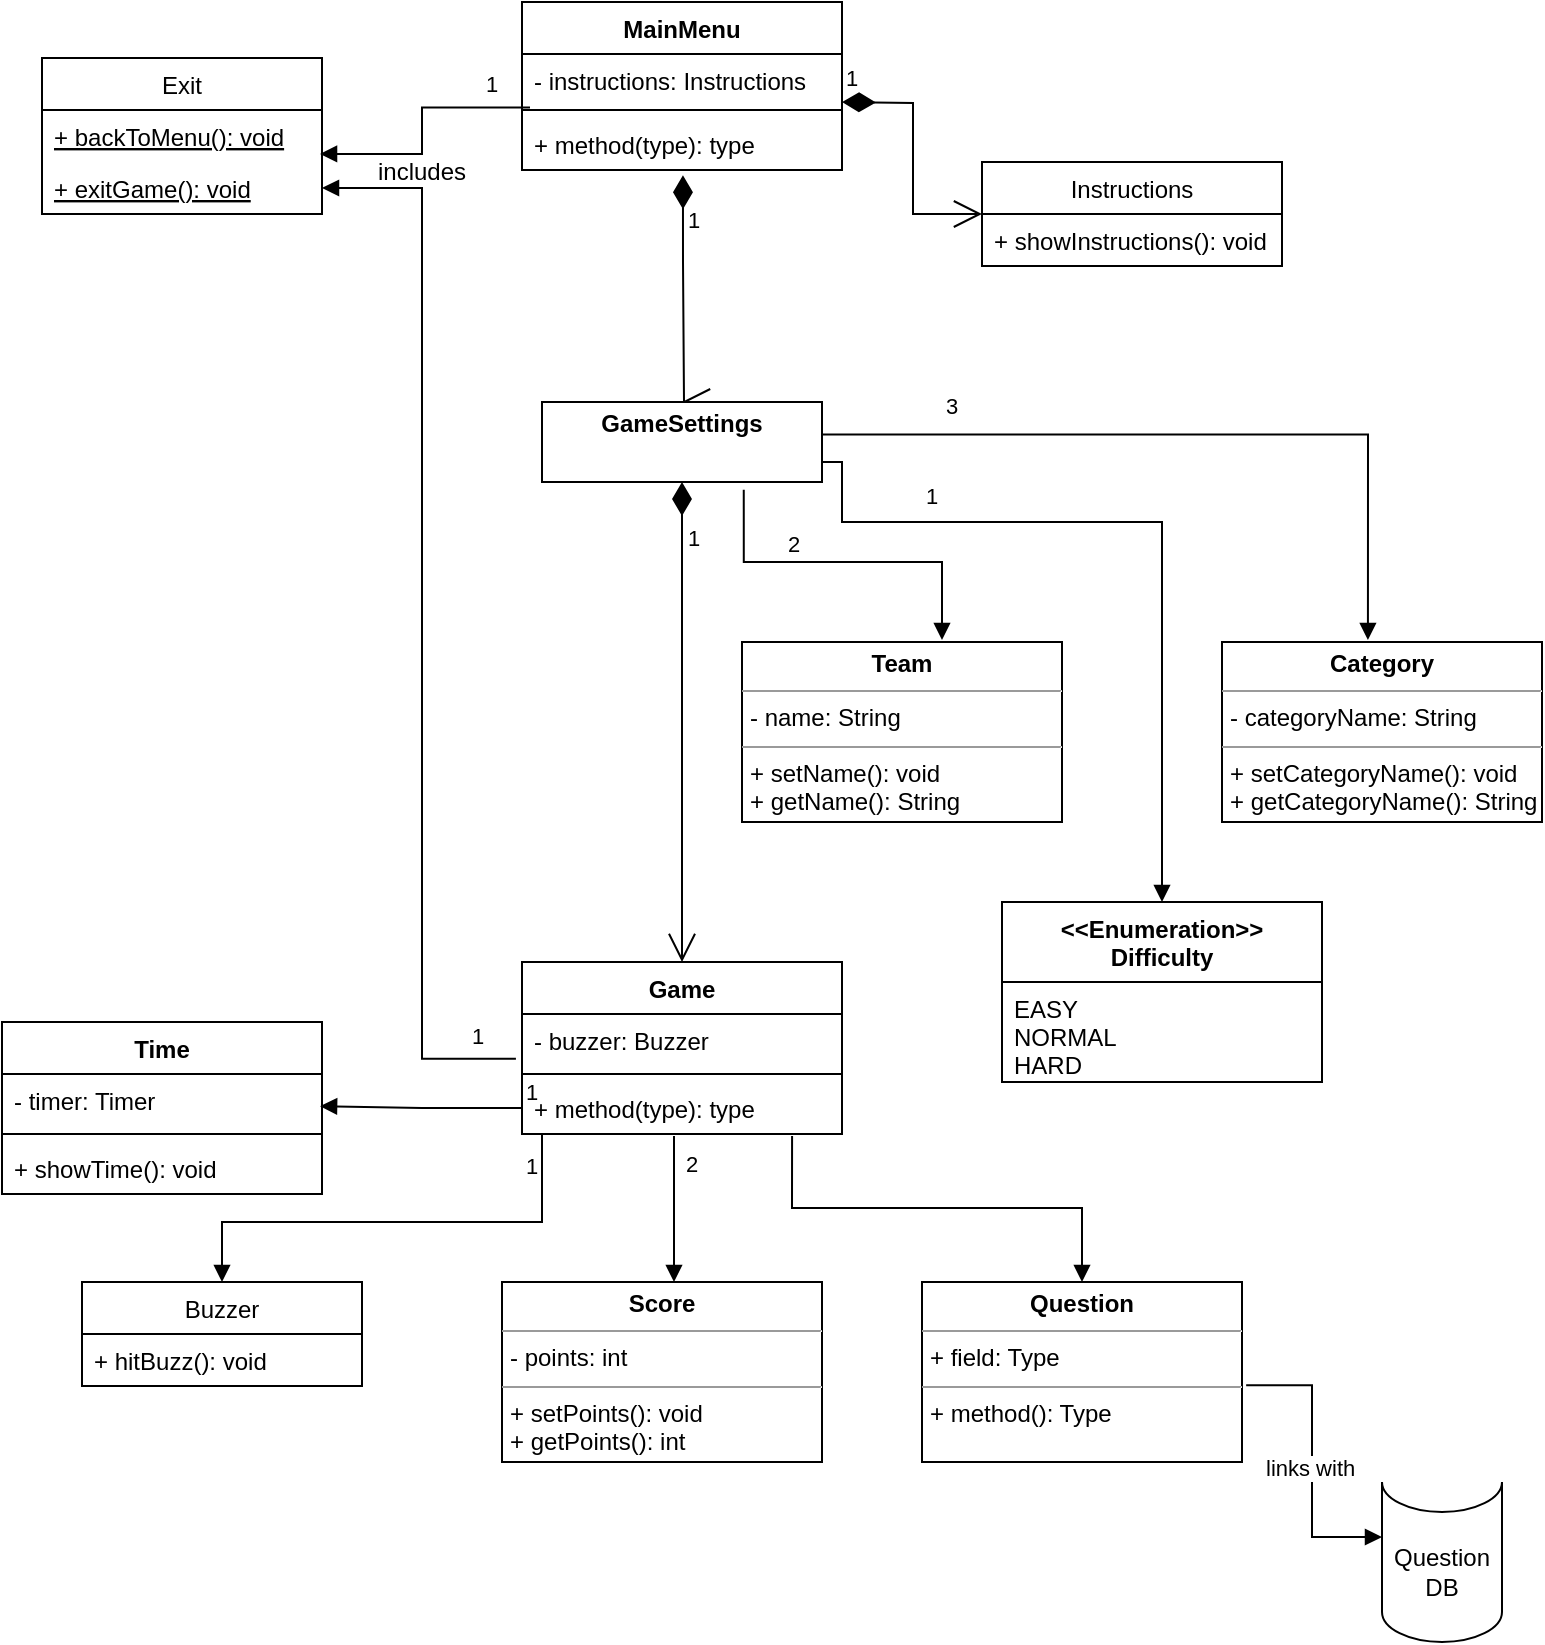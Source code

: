 <mxfile version="15.7.3" type="device"><diagram id="UENHDTjyoatSNsVy01zJ" name="Page-1"><mxGraphModel dx="1381" dy="795" grid="1" gridSize="10" guides="1" tooltips="1" connect="1" arrows="1" fold="1" page="1" pageScale="1" pageWidth="850" pageHeight="1100" math="0" shadow="0"><root><mxCell id="0"/><mxCell id="1" parent="0"/><mxCell id="rMYt5tGXMao5RTA104sT-5" value="Instructions" style="swimlane;fontStyle=0;childLayout=stackLayout;horizontal=1;startSize=26;fillColor=none;horizontalStack=0;resizeParent=1;resizeParentMax=0;resizeLast=0;collapsible=1;marginBottom=0;" parent="1" vertex="1"><mxGeometry x="560" y="220" width="150" height="52" as="geometry"/></mxCell><mxCell id="rMYt5tGXMao5RTA104sT-6" value="+ showInstructions(): void&#10;" style="text;strokeColor=none;fillColor=none;align=left;verticalAlign=top;spacingLeft=4;spacingRight=4;overflow=hidden;rotatable=0;points=[[0,0.5],[1,0.5]];portConstraint=eastwest;" parent="rMYt5tGXMao5RTA104sT-5" vertex="1"><mxGeometry y="26" width="150" height="26" as="geometry"/></mxCell><mxCell id="rMYt5tGXMao5RTA104sT-10" value="MainMenu" style="swimlane;fontStyle=1;align=center;verticalAlign=top;childLayout=stackLayout;horizontal=1;startSize=26;horizontalStack=0;resizeParent=1;resizeParentMax=0;resizeLast=0;collapsible=1;marginBottom=0;" parent="1" vertex="1"><mxGeometry x="330" y="140" width="160" height="84" as="geometry"/></mxCell><mxCell id="rMYt5tGXMao5RTA104sT-11" value="- instructions: Instructions&#10;" style="text;strokeColor=none;fillColor=none;align=left;verticalAlign=top;spacingLeft=4;spacingRight=4;overflow=hidden;rotatable=0;points=[[0,0.5],[1,0.5]];portConstraint=eastwest;" parent="rMYt5tGXMao5RTA104sT-10" vertex="1"><mxGeometry y="26" width="160" height="24" as="geometry"/></mxCell><mxCell id="rMYt5tGXMao5RTA104sT-12" value="" style="line;strokeWidth=1;fillColor=none;align=left;verticalAlign=middle;spacingTop=-1;spacingLeft=3;spacingRight=3;rotatable=0;labelPosition=right;points=[];portConstraint=eastwest;" parent="rMYt5tGXMao5RTA104sT-10" vertex="1"><mxGeometry y="50" width="160" height="8" as="geometry"/></mxCell><mxCell id="rMYt5tGXMao5RTA104sT-13" value="+ method(type): type" style="text;strokeColor=none;fillColor=none;align=left;verticalAlign=top;spacingLeft=4;spacingRight=4;overflow=hidden;rotatable=0;points=[[0,0.5],[1,0.5]];portConstraint=eastwest;" parent="rMYt5tGXMao5RTA104sT-10" vertex="1"><mxGeometry y="58" width="160" height="26" as="geometry"/></mxCell><mxCell id="rMYt5tGXMao5RTA104sT-18" value="1" style="endArrow=open;html=1;endSize=12;startArrow=diamondThin;startSize=14;startFill=1;edgeStyle=orthogonalEdgeStyle;align=left;verticalAlign=bottom;rounded=0;entryX=0;entryY=0.5;entryDx=0;entryDy=0;" parent="1" target="rMYt5tGXMao5RTA104sT-5" edge="1"><mxGeometry x="-1" y="3" relative="1" as="geometry"><mxPoint x="490" y="190" as="sourcePoint"/><mxPoint x="560" y="190" as="targetPoint"/></mxGeometry></mxCell><mxCell id="rMYt5tGXMao5RTA104sT-19" value="Exit" style="swimlane;fontStyle=0;childLayout=stackLayout;horizontal=1;startSize=26;fillColor=none;horizontalStack=0;resizeParent=1;resizeParentMax=0;resizeLast=0;collapsible=1;marginBottom=0;" parent="1" vertex="1"><mxGeometry x="90" y="168" width="140" height="78" as="geometry"/></mxCell><mxCell id="rMYt5tGXMao5RTA104sT-21" value="+ backToMenu(): void&#10;" style="text;strokeColor=none;fillColor=none;align=left;verticalAlign=top;spacingLeft=4;spacingRight=4;overflow=hidden;rotatable=0;points=[[0,0.5],[1,0.5]];portConstraint=eastwest;fontStyle=4" parent="rMYt5tGXMao5RTA104sT-19" vertex="1"><mxGeometry y="26" width="140" height="26" as="geometry"/></mxCell><mxCell id="rMYt5tGXMao5RTA104sT-22" value="+ exitGame(): void" style="text;strokeColor=none;fillColor=none;align=left;verticalAlign=top;spacingLeft=4;spacingRight=4;overflow=hidden;rotatable=0;points=[[0,0.5],[1,0.5]];portConstraint=eastwest;fontStyle=4" parent="rMYt5tGXMao5RTA104sT-19" vertex="1"><mxGeometry y="52" width="140" height="26" as="geometry"/></mxCell><mxCell id="rMYt5tGXMao5RTA104sT-23" value="" style="endArrow=block;endFill=1;html=1;edgeStyle=orthogonalEdgeStyle;align=left;verticalAlign=top;rounded=0;exitX=0.025;exitY=1.115;exitDx=0;exitDy=0;exitPerimeter=0;entryX=0.993;entryY=0.846;entryDx=0;entryDy=0;entryPerimeter=0;" parent="1" source="rMYt5tGXMao5RTA104sT-11" target="rMYt5tGXMao5RTA104sT-21" edge="1"><mxGeometry x="-1" relative="1" as="geometry"><mxPoint x="210" y="300" as="sourcePoint"/><mxPoint x="370" y="300" as="targetPoint"/></mxGeometry></mxCell><mxCell id="rMYt5tGXMao5RTA104sT-24" value="1" style="edgeLabel;resizable=0;html=1;align=left;verticalAlign=bottom;" parent="rMYt5tGXMao5RTA104sT-23" connectable="0" vertex="1"><mxGeometry x="-1" relative="1" as="geometry"><mxPoint x="-24" y="-3" as="offset"/></mxGeometry></mxCell><mxCell id="rMYt5tGXMao5RTA104sT-25" value="includes&lt;br&gt;" style="text;html=1;strokeColor=none;fillColor=none;align=center;verticalAlign=middle;whiteSpace=wrap;rounded=0;" parent="1" vertex="1"><mxGeometry x="250" y="210" width="60" height="30" as="geometry"/></mxCell><mxCell id="rMYt5tGXMao5RTA104sT-30" value="1" style="endArrow=open;html=1;endSize=12;startArrow=diamondThin;startSize=14;startFill=1;edgeStyle=orthogonalEdgeStyle;align=left;verticalAlign=bottom;rounded=0;exitX=0.503;exitY=1.102;exitDx=0;exitDy=0;exitPerimeter=0;entryX=0.5;entryY=0;entryDx=0;entryDy=0;" parent="1" source="rMYt5tGXMao5RTA104sT-13" edge="1" target="iQXhH5tT1ZU-LXugOfQ7-1"><mxGeometry x="-0.459" y="1" relative="1" as="geometry"><mxPoint x="260" y="110" as="sourcePoint"/><mxPoint x="411" y="350" as="targetPoint"/><Array as="points"><mxPoint x="411" y="270"/><mxPoint x="411" y="270"/><mxPoint x="411" y="340"/></Array><mxPoint as="offset"/></mxGeometry></mxCell><mxCell id="rMYt5tGXMao5RTA104sT-35" value="&lt;p style=&quot;margin: 0px ; margin-top: 4px ; text-align: center&quot;&gt;&lt;b&gt;Category&lt;/b&gt;&lt;/p&gt;&lt;hr size=&quot;1&quot;&gt;&lt;p style=&quot;margin: 0px ; margin-left: 4px&quot;&gt;- categoryName: String&lt;/p&gt;&lt;hr size=&quot;1&quot;&gt;&lt;p style=&quot;margin: 0px ; margin-left: 4px&quot;&gt;+ setCategoryName(): void&lt;/p&gt;&lt;p style=&quot;margin: 0px ; margin-left: 4px&quot;&gt;+ getCategoryName(): String&lt;/p&gt;" style="verticalAlign=top;align=left;overflow=fill;fontSize=12;fontFamily=Helvetica;html=1;" parent="1" vertex="1"><mxGeometry x="680" y="460" width="160" height="90" as="geometry"/></mxCell><mxCell id="rMYt5tGXMao5RTA104sT-36" value="&lt;p style=&quot;margin: 0px ; margin-top: 4px ; text-align: center&quot;&gt;&lt;b&gt;Team&lt;/b&gt;&lt;/p&gt;&lt;hr size=&quot;1&quot;&gt;&lt;p style=&quot;margin: 0px ; margin-left: 4px&quot;&gt;- name: String&lt;/p&gt;&lt;hr size=&quot;1&quot;&gt;&lt;p style=&quot;margin: 0px ; margin-left: 4px&quot;&gt;+ setName(): void&lt;/p&gt;&lt;p style=&quot;margin: 0px ; margin-left: 4px&quot;&gt;+ getName(): String&lt;/p&gt;" style="verticalAlign=top;align=left;overflow=fill;fontSize=12;fontFamily=Helvetica;html=1;" parent="1" vertex="1"><mxGeometry x="440" y="460" width="160" height="90" as="geometry"/></mxCell><mxCell id="rMYt5tGXMao5RTA104sT-37" value="&lt;&lt;Enumeration&gt;&gt;&#10;Difficulty" style="swimlane;fontStyle=1;align=center;verticalAlign=top;childLayout=stackLayout;horizontal=1;startSize=40;horizontalStack=0;resizeParent=1;resizeParentMax=0;resizeLast=0;collapsible=1;marginBottom=0;" parent="1" vertex="1"><mxGeometry x="570" y="590" width="160" height="90" as="geometry"/></mxCell><mxCell id="rMYt5tGXMao5RTA104sT-38" value="EASY&#10;NORMAL&#10;HARD" style="text;strokeColor=none;fillColor=none;align=left;verticalAlign=top;spacingLeft=4;spacingRight=4;overflow=hidden;rotatable=0;points=[[0,0.5],[1,0.5]];portConstraint=eastwest;" parent="rMYt5tGXMao5RTA104sT-37" vertex="1"><mxGeometry y="40" width="160" height="50" as="geometry"/></mxCell><mxCell id="rMYt5tGXMao5RTA104sT-41" value="" style="endArrow=block;endFill=1;html=1;edgeStyle=orthogonalEdgeStyle;align=left;verticalAlign=top;rounded=0;entryX=0.456;entryY=-0.011;entryDx=0;entryDy=0;entryPerimeter=0;exitX=0.997;exitY=0.406;exitDx=0;exitDy=0;exitPerimeter=0;" parent="1" target="rMYt5tGXMao5RTA104sT-35" edge="1" source="iQXhH5tT1ZU-LXugOfQ7-1"><mxGeometry x="-0.757" y="-18" relative="1" as="geometry"><mxPoint x="490.48" y="371.944" as="sourcePoint"/><mxPoint x="650" y="392.41" as="targetPoint"/><Array as="points"><mxPoint x="753" y="356"/></Array><mxPoint as="offset"/></mxGeometry></mxCell><mxCell id="rMYt5tGXMao5RTA104sT-42" value="3" style="edgeLabel;resizable=0;html=1;align=left;verticalAlign=bottom;" parent="rMYt5tGXMao5RTA104sT-41" connectable="0" vertex="1"><mxGeometry x="-1" relative="1" as="geometry"><mxPoint x="60" y="-6" as="offset"/></mxGeometry></mxCell><mxCell id="rMYt5tGXMao5RTA104sT-43" value="" style="endArrow=block;endFill=1;html=1;edgeStyle=orthogonalEdgeStyle;align=left;verticalAlign=top;rounded=0;entryX=0.5;entryY=0;entryDx=0;entryDy=0;exitX=1;exitY=0.75;exitDx=0;exitDy=0;" parent="1" source="iQXhH5tT1ZU-LXugOfQ7-1" target="rMYt5tGXMao5RTA104sT-37" edge="1"><mxGeometry x="-0.75" y="-20" relative="1" as="geometry"><mxPoint x="490" y="375.5" as="sourcePoint"/><mxPoint x="650" y="580" as="targetPoint"/><mxPoint as="offset"/><Array as="points"><mxPoint x="490" y="370"/><mxPoint x="490" y="400"/><mxPoint x="650" y="400"/></Array></mxGeometry></mxCell><mxCell id="rMYt5tGXMao5RTA104sT-44" value="1" style="edgeLabel;resizable=0;html=1;align=left;verticalAlign=bottom;" parent="rMYt5tGXMao5RTA104sT-43" connectable="0" vertex="1"><mxGeometry x="-1" relative="1" as="geometry"><mxPoint x="50" y="25" as="offset"/></mxGeometry></mxCell><mxCell id="rMYt5tGXMao5RTA104sT-45" value="" style="endArrow=block;endFill=1;html=1;edgeStyle=orthogonalEdgeStyle;align=left;verticalAlign=top;rounded=0;entryX=0.625;entryY=-0.011;entryDx=0;entryDy=0;entryPerimeter=0;exitX=0.693;exitY=0.978;exitDx=0;exitDy=0;exitPerimeter=0;" parent="1" target="rMYt5tGXMao5RTA104sT-36" edge="1"><mxGeometry x="-1" relative="1" as="geometry"><mxPoint x="440.88" y="383.824" as="sourcePoint"/><mxPoint x="650" y="420" as="targetPoint"/><Array as="points"><mxPoint x="441" y="420"/><mxPoint x="540" y="420"/></Array></mxGeometry></mxCell><mxCell id="rMYt5tGXMao5RTA104sT-46" value="2" style="edgeLabel;resizable=0;html=1;align=left;verticalAlign=bottom;" parent="rMYt5tGXMao5RTA104sT-45" connectable="0" vertex="1"><mxGeometry x="-1" relative="1" as="geometry"><mxPoint x="20" y="36" as="offset"/></mxGeometry></mxCell><mxCell id="rMYt5tGXMao5RTA104sT-48" value="Game" style="swimlane;fontStyle=1;align=center;verticalAlign=top;childLayout=stackLayout;horizontal=1;startSize=26;horizontalStack=0;resizeParent=1;resizeParentMax=0;resizeLast=0;collapsible=1;marginBottom=0;" parent="1" vertex="1"><mxGeometry x="330" y="620" width="160" height="86" as="geometry"/></mxCell><mxCell id="rMYt5tGXMao5RTA104sT-49" value="- buzzer: Buzzer" style="text;strokeColor=none;fillColor=none;align=left;verticalAlign=top;spacingLeft=4;spacingRight=4;overflow=hidden;rotatable=0;points=[[0,0.5],[1,0.5]];portConstraint=eastwest;" parent="rMYt5tGXMao5RTA104sT-48" vertex="1"><mxGeometry y="26" width="160" height="26" as="geometry"/></mxCell><mxCell id="rMYt5tGXMao5RTA104sT-50" value="" style="line;strokeWidth=1;fillColor=none;align=left;verticalAlign=middle;spacingTop=-1;spacingLeft=3;spacingRight=3;rotatable=0;labelPosition=right;points=[];portConstraint=eastwest;" parent="rMYt5tGXMao5RTA104sT-48" vertex="1"><mxGeometry y="52" width="160" height="8" as="geometry"/></mxCell><mxCell id="rMYt5tGXMao5RTA104sT-51" value="+ method(type): type" style="text;strokeColor=none;fillColor=none;align=left;verticalAlign=top;spacingLeft=4;spacingRight=4;overflow=hidden;rotatable=0;points=[[0,0.5],[1,0.5]];portConstraint=eastwest;" parent="rMYt5tGXMao5RTA104sT-48" vertex="1"><mxGeometry y="60" width="160" height="26" as="geometry"/></mxCell><mxCell id="rMYt5tGXMao5RTA104sT-52" value="1" style="endArrow=open;html=1;endSize=12;startArrow=diamondThin;startSize=14;startFill=1;edgeStyle=orthogonalEdgeStyle;align=left;verticalAlign=bottom;rounded=0;entryX=0.5;entryY=0;entryDx=0;entryDy=0;" parent="1" target="rMYt5tGXMao5RTA104sT-48" edge="1" source="iQXhH5tT1ZU-LXugOfQ7-1"><mxGeometry x="-0.696" y="1" relative="1" as="geometry"><mxPoint x="409.41" y="384" as="sourcePoint"/><mxPoint x="409.41" y="574" as="targetPoint"/><mxPoint as="offset"/><Array as="points"><mxPoint x="410" y="450"/><mxPoint x="410" y="450"/></Array></mxGeometry></mxCell><mxCell id="rMYt5tGXMao5RTA104sT-53" value="" style="endArrow=block;endFill=1;html=1;edgeStyle=orthogonalEdgeStyle;align=left;verticalAlign=top;rounded=0;exitX=-0.019;exitY=0.862;exitDx=0;exitDy=0;exitPerimeter=0;entryX=1;entryY=0.5;entryDx=0;entryDy=0;" parent="1" source="rMYt5tGXMao5RTA104sT-49" target="rMYt5tGXMao5RTA104sT-22" edge="1"><mxGeometry x="-1" relative="1" as="geometry"><mxPoint x="280" y="620" as="sourcePoint"/><mxPoint x="175.02" y="643.236" as="targetPoint"/></mxGeometry></mxCell><mxCell id="rMYt5tGXMao5RTA104sT-54" value="1" style="edgeLabel;resizable=0;html=1;align=left;verticalAlign=bottom;" parent="rMYt5tGXMao5RTA104sT-53" connectable="0" vertex="1"><mxGeometry x="-1" relative="1" as="geometry"><mxPoint x="-24" y="-3" as="offset"/></mxGeometry></mxCell><mxCell id="rMYt5tGXMao5RTA104sT-55" value="Buzzer" style="swimlane;fontStyle=0;childLayout=stackLayout;horizontal=1;startSize=26;fillColor=none;horizontalStack=0;resizeParent=1;resizeParentMax=0;resizeLast=0;collapsible=1;marginBottom=0;" parent="1" vertex="1"><mxGeometry x="110" y="780" width="140" height="52" as="geometry"/></mxCell><mxCell id="rMYt5tGXMao5RTA104sT-56" value="+ hitBuzz(): void" style="text;strokeColor=none;fillColor=none;align=left;verticalAlign=top;spacingLeft=4;spacingRight=4;overflow=hidden;rotatable=0;points=[[0,0.5],[1,0.5]];portConstraint=eastwest;" parent="rMYt5tGXMao5RTA104sT-55" vertex="1"><mxGeometry y="26" width="140" height="26" as="geometry"/></mxCell><mxCell id="rMYt5tGXMao5RTA104sT-59" value="" style="endArrow=block;endFill=1;html=1;edgeStyle=orthogonalEdgeStyle;align=left;verticalAlign=top;rounded=0;entryX=0.5;entryY=0;entryDx=0;entryDy=0;" parent="1" source="rMYt5tGXMao5RTA104sT-51" target="rMYt5tGXMao5RTA104sT-55" edge="1"><mxGeometry x="-1" relative="1" as="geometry"><mxPoint x="339.92" y="708.418" as="sourcePoint"/><mxPoint x="120" y="780" as="targetPoint"/><Array as="points"><mxPoint x="340" y="750"/><mxPoint x="180" y="750"/></Array></mxGeometry></mxCell><mxCell id="rMYt5tGXMao5RTA104sT-60" value="1" style="edgeLabel;resizable=0;html=1;align=left;verticalAlign=bottom;" parent="rMYt5tGXMao5RTA104sT-59" connectable="0" vertex="1"><mxGeometry x="-1" relative="1" as="geometry"><mxPoint x="-10" y="24" as="offset"/></mxGeometry></mxCell><mxCell id="rMYt5tGXMao5RTA104sT-65" value="&lt;p style=&quot;margin: 0px ; margin-top: 4px ; text-align: center&quot;&gt;&lt;b&gt;Score&lt;/b&gt;&lt;/p&gt;&lt;hr size=&quot;1&quot;&gt;&lt;p style=&quot;margin: 0px ; margin-left: 4px&quot;&gt;- points: int&lt;/p&gt;&lt;hr size=&quot;1&quot;&gt;&lt;p style=&quot;margin: 0px ; margin-left: 4px&quot;&gt;+ setPoints(): void&lt;/p&gt;&lt;p style=&quot;margin: 0px ; margin-left: 4px&quot;&gt;+ getPoints(): int&lt;/p&gt;" style="verticalAlign=top;align=left;overflow=fill;fontSize=12;fontFamily=Helvetica;html=1;" parent="1" vertex="1"><mxGeometry x="320" y="780" width="160" height="90" as="geometry"/></mxCell><mxCell id="rMYt5tGXMao5RTA104sT-66" value="" style="endArrow=block;endFill=1;html=1;edgeStyle=orthogonalEdgeStyle;align=left;verticalAlign=top;rounded=0;exitX=0.475;exitY=1.038;exitDx=0;exitDy=0;exitPerimeter=0;" parent="1" source="rMYt5tGXMao5RTA104sT-51" edge="1"><mxGeometry x="-1" relative="1" as="geometry"><mxPoint x="380" y="740" as="sourcePoint"/><mxPoint x="406" y="780" as="targetPoint"/></mxGeometry></mxCell><mxCell id="rMYt5tGXMao5RTA104sT-67" value="2" style="edgeLabel;resizable=0;html=1;align=left;verticalAlign=bottom;" parent="rMYt5tGXMao5RTA104sT-66" connectable="0" vertex="1"><mxGeometry x="-1" relative="1" as="geometry"><mxPoint x="4" y="23" as="offset"/></mxGeometry></mxCell><mxCell id="rMYt5tGXMao5RTA104sT-68" value="&lt;p style=&quot;margin: 0px ; margin-top: 4px ; text-align: center&quot;&gt;&lt;b&gt;Question&lt;/b&gt;&lt;/p&gt;&lt;hr size=&quot;1&quot;&gt;&lt;p style=&quot;margin: 0px ; margin-left: 4px&quot;&gt;+ field: Type&lt;/p&gt;&lt;hr size=&quot;1&quot;&gt;&lt;p style=&quot;margin: 0px ; margin-left: 4px&quot;&gt;+ method(): Type&lt;/p&gt;" style="verticalAlign=top;align=left;overflow=fill;fontSize=12;fontFamily=Helvetica;html=1;" parent="1" vertex="1"><mxGeometry x="530" y="780" width="160" height="90" as="geometry"/></mxCell><mxCell id="rMYt5tGXMao5RTA104sT-69" value="" style="endArrow=block;endFill=1;html=1;edgeStyle=orthogonalEdgeStyle;align=left;verticalAlign=top;rounded=0;exitX=0.844;exitY=1.038;exitDx=0;exitDy=0;exitPerimeter=0;entryX=0.5;entryY=0;entryDx=0;entryDy=0;" parent="1" source="rMYt5tGXMao5RTA104sT-51" target="rMYt5tGXMao5RTA104sT-68" edge="1"><mxGeometry x="-0.881" y="15" relative="1" as="geometry"><mxPoint x="500" y="750" as="sourcePoint"/><mxPoint x="660" y="750" as="targetPoint"/><mxPoint as="offset"/></mxGeometry></mxCell><mxCell id="rMYt5tGXMao5RTA104sT-71" value="" style="shape=cylinder3;whiteSpace=wrap;html=1;boundedLbl=1;backgroundOutline=1;size=15;lid=0;" parent="1" vertex="1"><mxGeometry x="760" y="880" width="60" height="80" as="geometry"/></mxCell><mxCell id="rMYt5tGXMao5RTA104sT-73" value="links with" style="endArrow=block;endFill=1;html=1;edgeStyle=orthogonalEdgeStyle;align=left;verticalAlign=top;rounded=0;entryX=0;entryY=0;entryDx=0;entryDy=27.5;entryPerimeter=0;exitX=1.013;exitY=0.573;exitDx=0;exitDy=0;exitPerimeter=0;" parent="1" source="rMYt5tGXMao5RTA104sT-68" target="rMYt5tGXMao5RTA104sT-71" edge="1"><mxGeometry x="-0.147" y="-25" relative="1" as="geometry"><mxPoint x="610" y="990" as="sourcePoint"/><mxPoint x="710" y="919.41" as="targetPoint"/><mxPoint as="offset"/></mxGeometry></mxCell><mxCell id="rMYt5tGXMao5RTA104sT-75" value="Question&lt;br&gt;DB" style="text;html=1;strokeColor=none;fillColor=none;align=center;verticalAlign=middle;whiteSpace=wrap;rounded=0;" parent="1" vertex="1"><mxGeometry x="760" y="910" width="60" height="30" as="geometry"/></mxCell><mxCell id="QfJC7p3iIG-x-nUqPaSR-1" value="Time" style="swimlane;fontStyle=1;align=center;verticalAlign=top;childLayout=stackLayout;horizontal=1;startSize=26;horizontalStack=0;resizeParent=1;resizeParentMax=0;resizeLast=0;collapsible=1;marginBottom=0;" parent="1" vertex="1"><mxGeometry x="70" y="650" width="160" height="86" as="geometry"/></mxCell><mxCell id="QfJC7p3iIG-x-nUqPaSR-2" value="- timer: Timer" style="text;strokeColor=none;fillColor=none;align=left;verticalAlign=top;spacingLeft=4;spacingRight=4;overflow=hidden;rotatable=0;points=[[0,0.5],[1,0.5]];portConstraint=eastwest;" parent="QfJC7p3iIG-x-nUqPaSR-1" vertex="1"><mxGeometry y="26" width="160" height="26" as="geometry"/></mxCell><mxCell id="QfJC7p3iIG-x-nUqPaSR-3" value="" style="line;strokeWidth=1;fillColor=none;align=left;verticalAlign=middle;spacingTop=-1;spacingLeft=3;spacingRight=3;rotatable=0;labelPosition=right;points=[];portConstraint=eastwest;" parent="QfJC7p3iIG-x-nUqPaSR-1" vertex="1"><mxGeometry y="52" width="160" height="8" as="geometry"/></mxCell><mxCell id="QfJC7p3iIG-x-nUqPaSR-4" value="+ showTime(): void" style="text;strokeColor=none;fillColor=none;align=left;verticalAlign=top;spacingLeft=4;spacingRight=4;overflow=hidden;rotatable=0;points=[[0,0.5],[1,0.5]];portConstraint=eastwest;" parent="QfJC7p3iIG-x-nUqPaSR-1" vertex="1"><mxGeometry y="60" width="160" height="26" as="geometry"/></mxCell><mxCell id="QfJC7p3iIG-x-nUqPaSR-5" value="" style="endArrow=block;endFill=1;html=1;edgeStyle=orthogonalEdgeStyle;align=left;verticalAlign=top;rounded=0;exitX=0;exitY=0.5;exitDx=0;exitDy=0;entryX=0.994;entryY=0.618;entryDx=0;entryDy=0;entryPerimeter=0;" parent="1" source="rMYt5tGXMao5RTA104sT-51" target="QfJC7p3iIG-x-nUqPaSR-2" edge="1"><mxGeometry x="-1" relative="1" as="geometry"><mxPoint x="50" y="530" as="sourcePoint"/><mxPoint x="182" y="693" as="targetPoint"/></mxGeometry></mxCell><mxCell id="QfJC7p3iIG-x-nUqPaSR-6" value="1" style="edgeLabel;resizable=0;html=1;align=left;verticalAlign=bottom;" parent="QfJC7p3iIG-x-nUqPaSR-5" connectable="0" vertex="1"><mxGeometry x="-1" relative="1" as="geometry"/></mxCell><mxCell id="iQXhH5tT1ZU-LXugOfQ7-1" value="&lt;p style=&quot;margin: 0px ; margin-top: 4px ; text-align: center&quot;&gt;&lt;/p&gt;&lt;div style=&quot;text-align: center ; height: 2px&quot;&gt;&lt;b&gt;GameSettings&lt;/b&gt;&lt;/div&gt;&lt;div style=&quot;text-align: center ; height: 2px&quot;&gt;&lt;b&gt;&lt;br&gt;&lt;/b&gt;&lt;/div&gt;" style="verticalAlign=top;align=left;overflow=fill;fontSize=12;fontFamily=Helvetica;html=1;" vertex="1" parent="1"><mxGeometry x="340" y="340" width="140" height="40" as="geometry"/></mxCell></root></mxGraphModel></diagram></mxfile>
